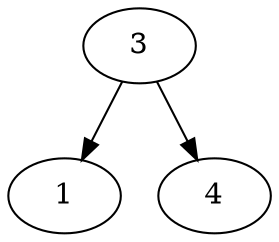 digraph G {
	3;
	1;
	1;
	4;

	3 -> 1 [village=Muelheim_an_der_Ruhr; name=Bridge_Street; heightLimit=3; weight=10; primaryType=mainStreet; secondaryType=none;];
	3 -> 4 [village=Muelheim_an_der_Ruhr; name=Umama_Street; heightLimit=3; weight=10; primaryType=sideStreet; secondaryType=none;];
}